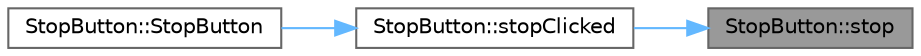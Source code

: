digraph "StopButton::stop"
{
 // LATEX_PDF_SIZE
  bgcolor="transparent";
  edge [fontname=Helvetica,fontsize=10,labelfontname=Helvetica,labelfontsize=10];
  node [fontname=Helvetica,fontsize=10,shape=box,height=0.2,width=0.4];
  rankdir="RL";
  Node1 [id="Node000001",label="StopButton::stop",height=0.2,width=0.4,color="gray40", fillcolor="grey60", style="filled", fontcolor="black",tooltip="Signal emitted when the stop button is clicked."];
  Node1 -> Node2 [id="edge1_Node000001_Node000002",dir="back",color="steelblue1",style="solid",tooltip=" "];
  Node2 [id="Node000002",label="StopButton::stopClicked",height=0.2,width=0.4,color="grey40", fillcolor="white", style="filled",URL="$class_stop_button.html#a139cec6778ea5f47dda85798475c0d86",tooltip="Slot function called when the stop button is clicked. Emits the stop signal."];
  Node2 -> Node3 [id="edge2_Node000002_Node000003",dir="back",color="steelblue1",style="solid",tooltip=" "];
  Node3 [id="Node000003",label="StopButton::StopButton",height=0.2,width=0.4,color="grey40", fillcolor="white", style="filled",URL="$class_stop_button.html#a3e248d0e3ddb112da074fa90c08dddee",tooltip="Constructs a StopButton widget."];
}
